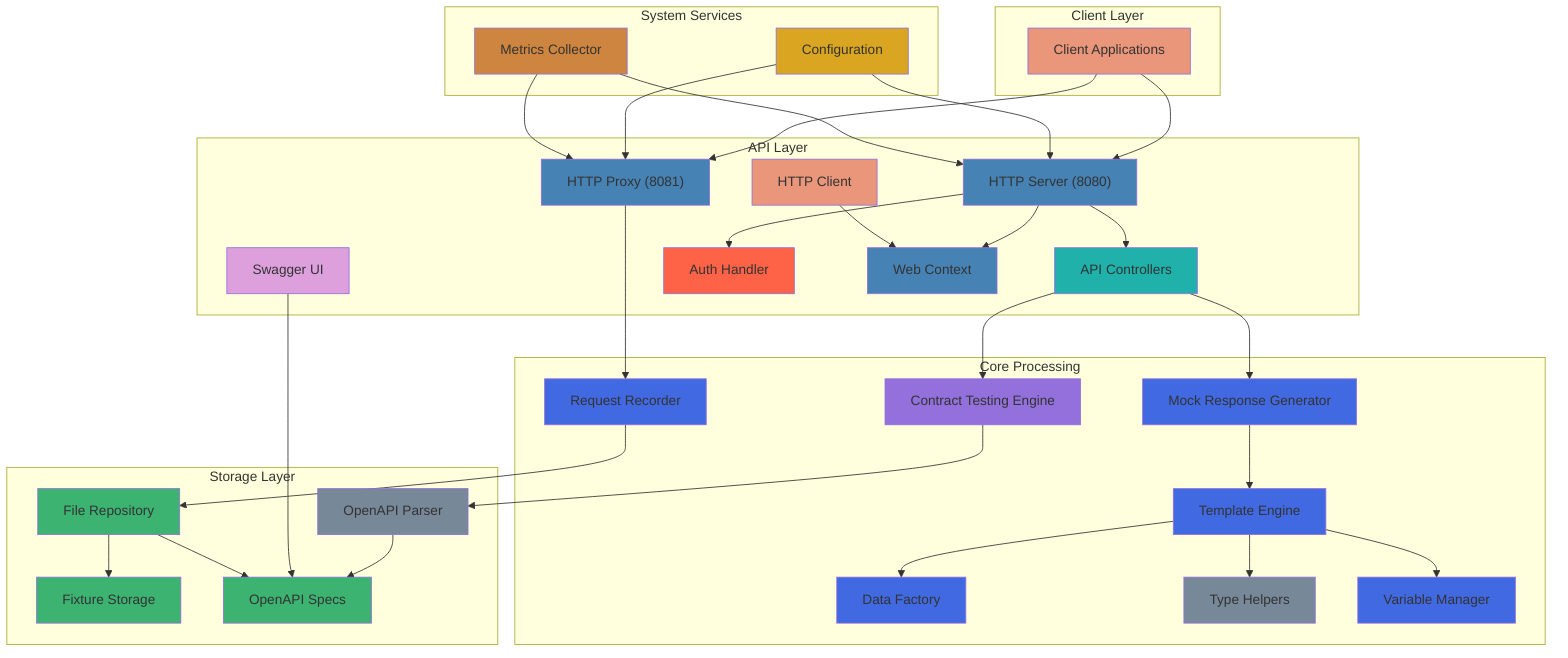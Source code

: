 graph TB
    subgraph "Client Layer"
        Client["Client Applications"]:::client
    end

    subgraph "API Layer"
        HTTPServer["HTTP Server (8080)"]:::server
        ProxyServer["HTTP Proxy (8081)"]:::server
        SwaggerUI["Swagger UI"]:::ui
        APIControllers["API Controllers"]:::controller
        AuthHandler["Auth Handler"]:::security
        WebContext["Web Context"]:::server
        HTTPClient["HTTP Client"]:::client
    end

    subgraph "Core Processing"
        ContractEngine["Contract Testing Engine"]:::testing
        MockGenerator["Mock Response Generator"]:::core
        RequestRecorder["Request Recorder"]:::core
        TemplateEngine["Template Engine"]:::core
        DataFactory["Data Factory"]:::core
        TypeHelpers["Type Helpers"]:::util
        VarManager["Variable Manager"]:::core
    end

    subgraph "Storage Layer"
        FileRepo["File Repository"]:::storage
        FixtureStore["Fixture Storage"]:::storage
        OAPIStore["OpenAPI Specs"]:::storage
        OAPIParser["OpenAPI Parser"]:::util
    end

    subgraph "System Services"
        Config["Configuration"]:::config
        Metrics["Metrics Collector"]:::monitoring
    end

    %% Relationships
    Client --> HTTPServer
    Client --> ProxyServer
    
    ProxyServer --> RequestRecorder
    RequestRecorder --> FileRepo
    
    HTTPServer --> APIControllers
    HTTPServer --> AuthHandler
    HTTPServer --> WebContext
    
    APIControllers --> MockGenerator
    APIControllers --> ContractEngine
    
    MockGenerator --> TemplateEngine
    TemplateEngine --> DataFactory
    TemplateEngine --> TypeHelpers
    TemplateEngine --> VarManager
    
    ContractEngine --> OAPIParser
    OAPIParser --> OAPIStore
    
    HTTPClient --> WebContext
    
    SwaggerUI --> OAPIStore
    
    %% Storage connections
    FileRepo --> FixtureStore
    FileRepo --> OAPIStore
    
    %% System service connections
    Config --> HTTPServer
    Config --> ProxyServer
    Metrics --> HTTPServer
    Metrics --> ProxyServer

    %% Click events for component mapping
    click HTTPServer "https://github.com/bhatti/api-mock-service/blob/main/internal/web/web_server.go"
    click ProxyServer "https://github.com/bhatti/api-mock-service/blob/main/internal/proxy/proxy_handler.go"
    click SwaggerUI "https://github.com/bhatti/api-mock-service/tree/main/swagger-ui/"
    click ContractEngine "https://github.com/bhatti/api-mock-service/tree/main/internal/contract/"
    click MockGenerator "https://github.com/bhatti/api-mock-service/blob/main/internal/fuzz/generator.go"
    click RequestRecorder "https://github.com/bhatti/api-mock-service/blob/main/internal/proxy/recorder.go"
    click FileRepo "https://github.com/bhatti/api-mock-service/tree/main/internal/repository/"
    click FixtureStore "https://github.com/bhatti/api-mock-service/tree/main/fixtures/"
    click OAPIStore "https://github.com/bhatti/api-mock-service/tree/main/fixtures/oapi/"
    click TemplateEngine "https://github.com/bhatti/api-mock-service/blob/main/internal/fuzz/template_helper.go"
    click APIControllers "https://github.com/bhatti/api-mock-service/tree/main/internal/controller/"
    click Config "https://github.com/bhatti/api-mock-service/blob/main/cmd/config.go"
    click Metrics "https://github.com/bhatti/api-mock-service/blob/main/internal/metrics/metrics.go"
    click OAPIParser "https://github.com/bhatti/api-mock-service/blob/main/internal/oapi/parser.go"
    click AuthHandler "https://github.com/bhatti/api-mock-service/blob/main/internal/web/auth_adapter.go"
    click WebContext "https://github.com/bhatti/api-mock-service/blob/main/internal/web/web_context.go"
    click HTTPClient "https://github.com/bhatti/api-mock-service/blob/main/internal/web/http_client.go"
    click DataFactory "https://github.com/bhatti/api-mock-service/blob/main/internal/fuzz/data_factory.go"
    click VarManager "https://github.com/bhatti/api-mock-service/blob/main/internal/fuzz/variable_lookup.go"
    click TypeHelpers "https://github.com/bhatti/api-mock-service/blob/main/internal/fuzz/types_helper.go"

    %% Styling
    classDef client fill:#E9967A
    classDef server fill:#4682B4
    classDef ui fill:#DDA0DD
    classDef controller fill:#20B2AA
    classDef security fill:#FF6347
    classDef testing fill:#9370DB
    classDef core fill:#4169E1
    classDef util fill:#778899
    classDef storage fill:#3CB371
    classDef config fill:#DAA520
    classDef monitoring fill:#CD853F